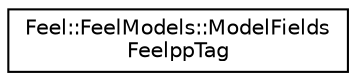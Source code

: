 digraph "Graphical Class Hierarchy"
{
 // LATEX_PDF_SIZE
  edge [fontname="Helvetica",fontsize="10",labelfontname="Helvetica",labelfontsize="10"];
  node [fontname="Helvetica",fontsize="10",shape=record];
  rankdir="LR";
  Node0 [label="Feel::FeelModels::ModelFields\lFeelppTag",height=0.2,width=0.4,color="black", fillcolor="white", style="filled",URL="$structFeel_1_1FeelModels_1_1ModelFieldsFeelppTag.html",tooltip=" "];
}

